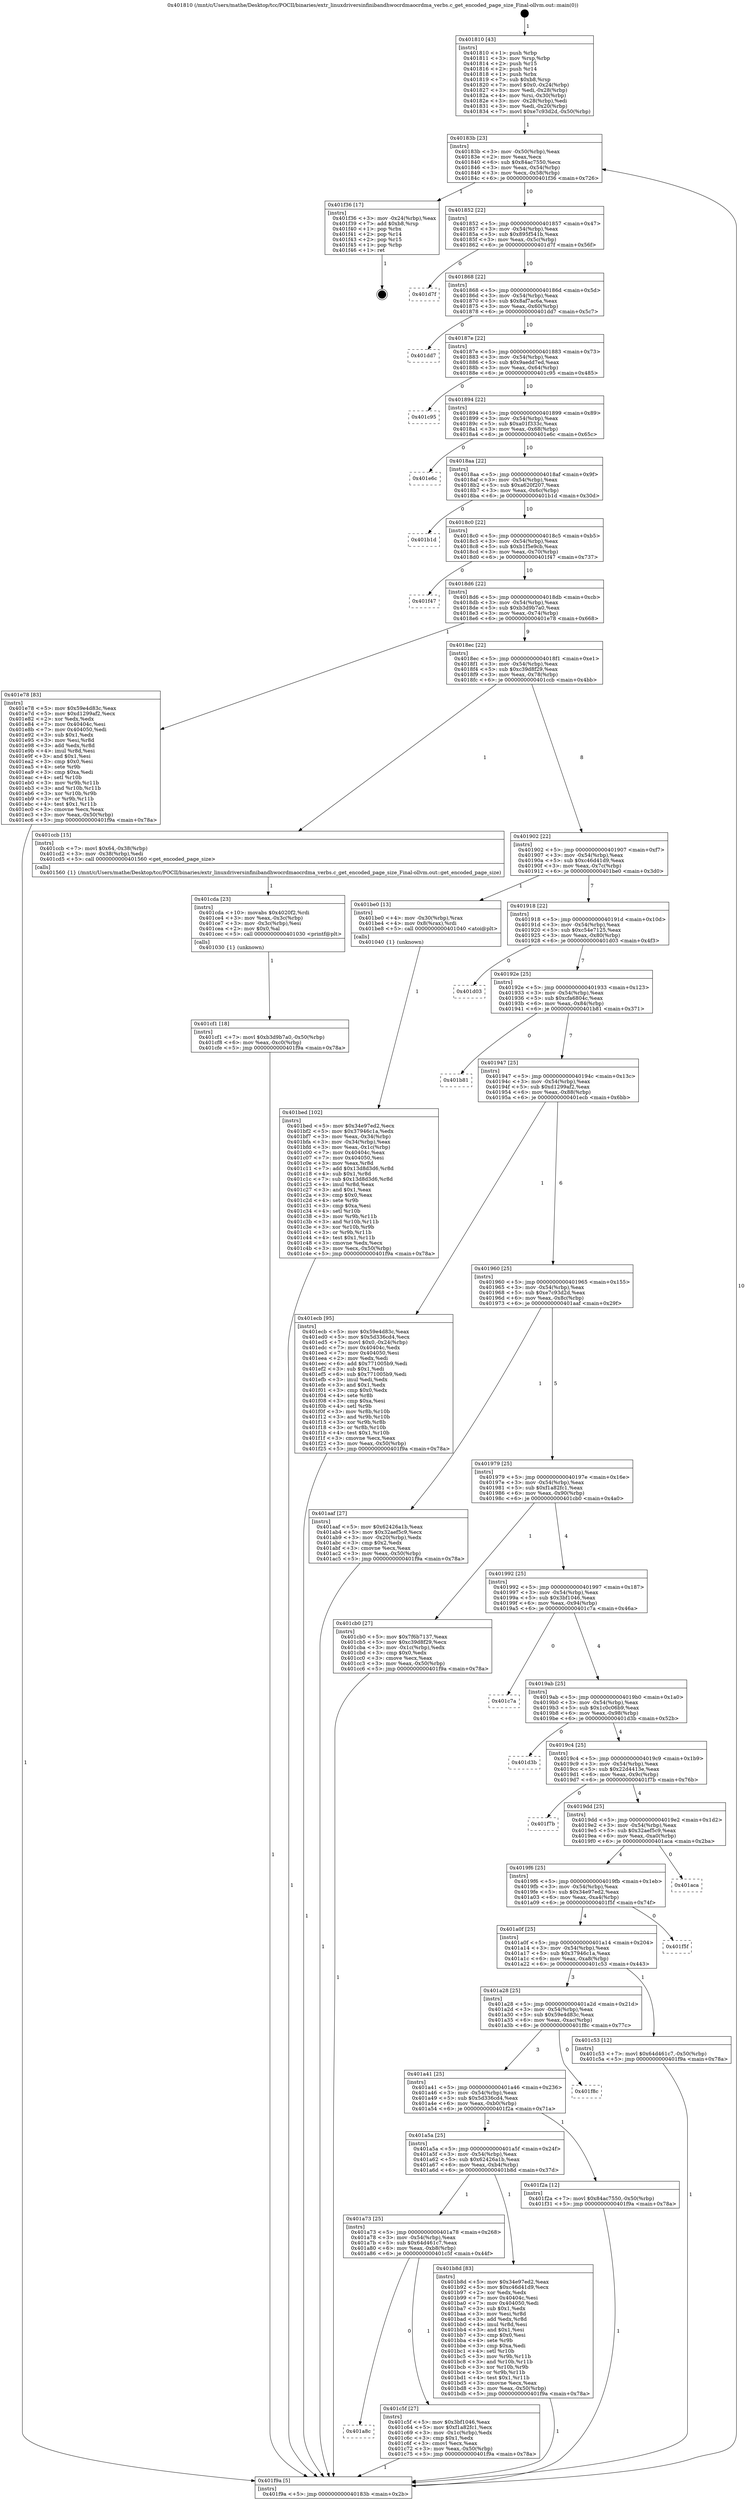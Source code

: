 digraph "0x401810" {
  label = "0x401810 (/mnt/c/Users/mathe/Desktop/tcc/POCII/binaries/extr_linuxdriversinfinibandhwocrdmaocrdma_verbs.c_get_encoded_page_size_Final-ollvm.out::main(0))"
  labelloc = "t"
  node[shape=record]

  Entry [label="",width=0.3,height=0.3,shape=circle,fillcolor=black,style=filled]
  "0x40183b" [label="{
     0x40183b [23]\l
     | [instrs]\l
     &nbsp;&nbsp;0x40183b \<+3\>: mov -0x50(%rbp),%eax\l
     &nbsp;&nbsp;0x40183e \<+2\>: mov %eax,%ecx\l
     &nbsp;&nbsp;0x401840 \<+6\>: sub $0x84ac7550,%ecx\l
     &nbsp;&nbsp;0x401846 \<+3\>: mov %eax,-0x54(%rbp)\l
     &nbsp;&nbsp;0x401849 \<+3\>: mov %ecx,-0x58(%rbp)\l
     &nbsp;&nbsp;0x40184c \<+6\>: je 0000000000401f36 \<main+0x726\>\l
  }"]
  "0x401f36" [label="{
     0x401f36 [17]\l
     | [instrs]\l
     &nbsp;&nbsp;0x401f36 \<+3\>: mov -0x24(%rbp),%eax\l
     &nbsp;&nbsp;0x401f39 \<+7\>: add $0xb8,%rsp\l
     &nbsp;&nbsp;0x401f40 \<+1\>: pop %rbx\l
     &nbsp;&nbsp;0x401f41 \<+2\>: pop %r14\l
     &nbsp;&nbsp;0x401f43 \<+2\>: pop %r15\l
     &nbsp;&nbsp;0x401f45 \<+1\>: pop %rbp\l
     &nbsp;&nbsp;0x401f46 \<+1\>: ret\l
  }"]
  "0x401852" [label="{
     0x401852 [22]\l
     | [instrs]\l
     &nbsp;&nbsp;0x401852 \<+5\>: jmp 0000000000401857 \<main+0x47\>\l
     &nbsp;&nbsp;0x401857 \<+3\>: mov -0x54(%rbp),%eax\l
     &nbsp;&nbsp;0x40185a \<+5\>: sub $0x895f541b,%eax\l
     &nbsp;&nbsp;0x40185f \<+3\>: mov %eax,-0x5c(%rbp)\l
     &nbsp;&nbsp;0x401862 \<+6\>: je 0000000000401d7f \<main+0x56f\>\l
  }"]
  Exit [label="",width=0.3,height=0.3,shape=circle,fillcolor=black,style=filled,peripheries=2]
  "0x401d7f" [label="{
     0x401d7f\l
  }", style=dashed]
  "0x401868" [label="{
     0x401868 [22]\l
     | [instrs]\l
     &nbsp;&nbsp;0x401868 \<+5\>: jmp 000000000040186d \<main+0x5d\>\l
     &nbsp;&nbsp;0x40186d \<+3\>: mov -0x54(%rbp),%eax\l
     &nbsp;&nbsp;0x401870 \<+5\>: sub $0x8af7ac6a,%eax\l
     &nbsp;&nbsp;0x401875 \<+3\>: mov %eax,-0x60(%rbp)\l
     &nbsp;&nbsp;0x401878 \<+6\>: je 0000000000401dd7 \<main+0x5c7\>\l
  }"]
  "0x401cf1" [label="{
     0x401cf1 [18]\l
     | [instrs]\l
     &nbsp;&nbsp;0x401cf1 \<+7\>: movl $0xb3d9b7a0,-0x50(%rbp)\l
     &nbsp;&nbsp;0x401cf8 \<+6\>: mov %eax,-0xc0(%rbp)\l
     &nbsp;&nbsp;0x401cfe \<+5\>: jmp 0000000000401f9a \<main+0x78a\>\l
  }"]
  "0x401dd7" [label="{
     0x401dd7\l
  }", style=dashed]
  "0x40187e" [label="{
     0x40187e [22]\l
     | [instrs]\l
     &nbsp;&nbsp;0x40187e \<+5\>: jmp 0000000000401883 \<main+0x73\>\l
     &nbsp;&nbsp;0x401883 \<+3\>: mov -0x54(%rbp),%eax\l
     &nbsp;&nbsp;0x401886 \<+5\>: sub $0x9aedd7ed,%eax\l
     &nbsp;&nbsp;0x40188b \<+3\>: mov %eax,-0x64(%rbp)\l
     &nbsp;&nbsp;0x40188e \<+6\>: je 0000000000401c95 \<main+0x485\>\l
  }"]
  "0x401cda" [label="{
     0x401cda [23]\l
     | [instrs]\l
     &nbsp;&nbsp;0x401cda \<+10\>: movabs $0x4020f2,%rdi\l
     &nbsp;&nbsp;0x401ce4 \<+3\>: mov %eax,-0x3c(%rbp)\l
     &nbsp;&nbsp;0x401ce7 \<+3\>: mov -0x3c(%rbp),%esi\l
     &nbsp;&nbsp;0x401cea \<+2\>: mov $0x0,%al\l
     &nbsp;&nbsp;0x401cec \<+5\>: call 0000000000401030 \<printf@plt\>\l
     | [calls]\l
     &nbsp;&nbsp;0x401030 \{1\} (unknown)\l
  }"]
  "0x401c95" [label="{
     0x401c95\l
  }", style=dashed]
  "0x401894" [label="{
     0x401894 [22]\l
     | [instrs]\l
     &nbsp;&nbsp;0x401894 \<+5\>: jmp 0000000000401899 \<main+0x89\>\l
     &nbsp;&nbsp;0x401899 \<+3\>: mov -0x54(%rbp),%eax\l
     &nbsp;&nbsp;0x40189c \<+5\>: sub $0xa01f333c,%eax\l
     &nbsp;&nbsp;0x4018a1 \<+3\>: mov %eax,-0x68(%rbp)\l
     &nbsp;&nbsp;0x4018a4 \<+6\>: je 0000000000401e6c \<main+0x65c\>\l
  }"]
  "0x401a8c" [label="{
     0x401a8c\l
  }", style=dashed]
  "0x401e6c" [label="{
     0x401e6c\l
  }", style=dashed]
  "0x4018aa" [label="{
     0x4018aa [22]\l
     | [instrs]\l
     &nbsp;&nbsp;0x4018aa \<+5\>: jmp 00000000004018af \<main+0x9f\>\l
     &nbsp;&nbsp;0x4018af \<+3\>: mov -0x54(%rbp),%eax\l
     &nbsp;&nbsp;0x4018b2 \<+5\>: sub $0xa620f207,%eax\l
     &nbsp;&nbsp;0x4018b7 \<+3\>: mov %eax,-0x6c(%rbp)\l
     &nbsp;&nbsp;0x4018ba \<+6\>: je 0000000000401b1d \<main+0x30d\>\l
  }"]
  "0x401c5f" [label="{
     0x401c5f [27]\l
     | [instrs]\l
     &nbsp;&nbsp;0x401c5f \<+5\>: mov $0x3bf1046,%eax\l
     &nbsp;&nbsp;0x401c64 \<+5\>: mov $0xf1a82fc1,%ecx\l
     &nbsp;&nbsp;0x401c69 \<+3\>: mov -0x1c(%rbp),%edx\l
     &nbsp;&nbsp;0x401c6c \<+3\>: cmp $0x1,%edx\l
     &nbsp;&nbsp;0x401c6f \<+3\>: cmovl %ecx,%eax\l
     &nbsp;&nbsp;0x401c72 \<+3\>: mov %eax,-0x50(%rbp)\l
     &nbsp;&nbsp;0x401c75 \<+5\>: jmp 0000000000401f9a \<main+0x78a\>\l
  }"]
  "0x401b1d" [label="{
     0x401b1d\l
  }", style=dashed]
  "0x4018c0" [label="{
     0x4018c0 [22]\l
     | [instrs]\l
     &nbsp;&nbsp;0x4018c0 \<+5\>: jmp 00000000004018c5 \<main+0xb5\>\l
     &nbsp;&nbsp;0x4018c5 \<+3\>: mov -0x54(%rbp),%eax\l
     &nbsp;&nbsp;0x4018c8 \<+5\>: sub $0xb1f5e9cb,%eax\l
     &nbsp;&nbsp;0x4018cd \<+3\>: mov %eax,-0x70(%rbp)\l
     &nbsp;&nbsp;0x4018d0 \<+6\>: je 0000000000401f47 \<main+0x737\>\l
  }"]
  "0x401bed" [label="{
     0x401bed [102]\l
     | [instrs]\l
     &nbsp;&nbsp;0x401bed \<+5\>: mov $0x34e97ed2,%ecx\l
     &nbsp;&nbsp;0x401bf2 \<+5\>: mov $0x37946c1a,%edx\l
     &nbsp;&nbsp;0x401bf7 \<+3\>: mov %eax,-0x34(%rbp)\l
     &nbsp;&nbsp;0x401bfa \<+3\>: mov -0x34(%rbp),%eax\l
     &nbsp;&nbsp;0x401bfd \<+3\>: mov %eax,-0x1c(%rbp)\l
     &nbsp;&nbsp;0x401c00 \<+7\>: mov 0x40404c,%eax\l
     &nbsp;&nbsp;0x401c07 \<+7\>: mov 0x404050,%esi\l
     &nbsp;&nbsp;0x401c0e \<+3\>: mov %eax,%r8d\l
     &nbsp;&nbsp;0x401c11 \<+7\>: add $0x13d8d3d6,%r8d\l
     &nbsp;&nbsp;0x401c18 \<+4\>: sub $0x1,%r8d\l
     &nbsp;&nbsp;0x401c1c \<+7\>: sub $0x13d8d3d6,%r8d\l
     &nbsp;&nbsp;0x401c23 \<+4\>: imul %r8d,%eax\l
     &nbsp;&nbsp;0x401c27 \<+3\>: and $0x1,%eax\l
     &nbsp;&nbsp;0x401c2a \<+3\>: cmp $0x0,%eax\l
     &nbsp;&nbsp;0x401c2d \<+4\>: sete %r9b\l
     &nbsp;&nbsp;0x401c31 \<+3\>: cmp $0xa,%esi\l
     &nbsp;&nbsp;0x401c34 \<+4\>: setl %r10b\l
     &nbsp;&nbsp;0x401c38 \<+3\>: mov %r9b,%r11b\l
     &nbsp;&nbsp;0x401c3b \<+3\>: and %r10b,%r11b\l
     &nbsp;&nbsp;0x401c3e \<+3\>: xor %r10b,%r9b\l
     &nbsp;&nbsp;0x401c41 \<+3\>: or %r9b,%r11b\l
     &nbsp;&nbsp;0x401c44 \<+4\>: test $0x1,%r11b\l
     &nbsp;&nbsp;0x401c48 \<+3\>: cmovne %edx,%ecx\l
     &nbsp;&nbsp;0x401c4b \<+3\>: mov %ecx,-0x50(%rbp)\l
     &nbsp;&nbsp;0x401c4e \<+5\>: jmp 0000000000401f9a \<main+0x78a\>\l
  }"]
  "0x401f47" [label="{
     0x401f47\l
  }", style=dashed]
  "0x4018d6" [label="{
     0x4018d6 [22]\l
     | [instrs]\l
     &nbsp;&nbsp;0x4018d6 \<+5\>: jmp 00000000004018db \<main+0xcb\>\l
     &nbsp;&nbsp;0x4018db \<+3\>: mov -0x54(%rbp),%eax\l
     &nbsp;&nbsp;0x4018de \<+5\>: sub $0xb3d9b7a0,%eax\l
     &nbsp;&nbsp;0x4018e3 \<+3\>: mov %eax,-0x74(%rbp)\l
     &nbsp;&nbsp;0x4018e6 \<+6\>: je 0000000000401e78 \<main+0x668\>\l
  }"]
  "0x401a73" [label="{
     0x401a73 [25]\l
     | [instrs]\l
     &nbsp;&nbsp;0x401a73 \<+5\>: jmp 0000000000401a78 \<main+0x268\>\l
     &nbsp;&nbsp;0x401a78 \<+3\>: mov -0x54(%rbp),%eax\l
     &nbsp;&nbsp;0x401a7b \<+5\>: sub $0x64d461c7,%eax\l
     &nbsp;&nbsp;0x401a80 \<+6\>: mov %eax,-0xb8(%rbp)\l
     &nbsp;&nbsp;0x401a86 \<+6\>: je 0000000000401c5f \<main+0x44f\>\l
  }"]
  "0x401e78" [label="{
     0x401e78 [83]\l
     | [instrs]\l
     &nbsp;&nbsp;0x401e78 \<+5\>: mov $0x59e4d83c,%eax\l
     &nbsp;&nbsp;0x401e7d \<+5\>: mov $0xd1299af2,%ecx\l
     &nbsp;&nbsp;0x401e82 \<+2\>: xor %edx,%edx\l
     &nbsp;&nbsp;0x401e84 \<+7\>: mov 0x40404c,%esi\l
     &nbsp;&nbsp;0x401e8b \<+7\>: mov 0x404050,%edi\l
     &nbsp;&nbsp;0x401e92 \<+3\>: sub $0x1,%edx\l
     &nbsp;&nbsp;0x401e95 \<+3\>: mov %esi,%r8d\l
     &nbsp;&nbsp;0x401e98 \<+3\>: add %edx,%r8d\l
     &nbsp;&nbsp;0x401e9b \<+4\>: imul %r8d,%esi\l
     &nbsp;&nbsp;0x401e9f \<+3\>: and $0x1,%esi\l
     &nbsp;&nbsp;0x401ea2 \<+3\>: cmp $0x0,%esi\l
     &nbsp;&nbsp;0x401ea5 \<+4\>: sete %r9b\l
     &nbsp;&nbsp;0x401ea9 \<+3\>: cmp $0xa,%edi\l
     &nbsp;&nbsp;0x401eac \<+4\>: setl %r10b\l
     &nbsp;&nbsp;0x401eb0 \<+3\>: mov %r9b,%r11b\l
     &nbsp;&nbsp;0x401eb3 \<+3\>: and %r10b,%r11b\l
     &nbsp;&nbsp;0x401eb6 \<+3\>: xor %r10b,%r9b\l
     &nbsp;&nbsp;0x401eb9 \<+3\>: or %r9b,%r11b\l
     &nbsp;&nbsp;0x401ebc \<+4\>: test $0x1,%r11b\l
     &nbsp;&nbsp;0x401ec0 \<+3\>: cmovne %ecx,%eax\l
     &nbsp;&nbsp;0x401ec3 \<+3\>: mov %eax,-0x50(%rbp)\l
     &nbsp;&nbsp;0x401ec6 \<+5\>: jmp 0000000000401f9a \<main+0x78a\>\l
  }"]
  "0x4018ec" [label="{
     0x4018ec [22]\l
     | [instrs]\l
     &nbsp;&nbsp;0x4018ec \<+5\>: jmp 00000000004018f1 \<main+0xe1\>\l
     &nbsp;&nbsp;0x4018f1 \<+3\>: mov -0x54(%rbp),%eax\l
     &nbsp;&nbsp;0x4018f4 \<+5\>: sub $0xc39d8f29,%eax\l
     &nbsp;&nbsp;0x4018f9 \<+3\>: mov %eax,-0x78(%rbp)\l
     &nbsp;&nbsp;0x4018fc \<+6\>: je 0000000000401ccb \<main+0x4bb\>\l
  }"]
  "0x401b8d" [label="{
     0x401b8d [83]\l
     | [instrs]\l
     &nbsp;&nbsp;0x401b8d \<+5\>: mov $0x34e97ed2,%eax\l
     &nbsp;&nbsp;0x401b92 \<+5\>: mov $0xc46d41d9,%ecx\l
     &nbsp;&nbsp;0x401b97 \<+2\>: xor %edx,%edx\l
     &nbsp;&nbsp;0x401b99 \<+7\>: mov 0x40404c,%esi\l
     &nbsp;&nbsp;0x401ba0 \<+7\>: mov 0x404050,%edi\l
     &nbsp;&nbsp;0x401ba7 \<+3\>: sub $0x1,%edx\l
     &nbsp;&nbsp;0x401baa \<+3\>: mov %esi,%r8d\l
     &nbsp;&nbsp;0x401bad \<+3\>: add %edx,%r8d\l
     &nbsp;&nbsp;0x401bb0 \<+4\>: imul %r8d,%esi\l
     &nbsp;&nbsp;0x401bb4 \<+3\>: and $0x1,%esi\l
     &nbsp;&nbsp;0x401bb7 \<+3\>: cmp $0x0,%esi\l
     &nbsp;&nbsp;0x401bba \<+4\>: sete %r9b\l
     &nbsp;&nbsp;0x401bbe \<+3\>: cmp $0xa,%edi\l
     &nbsp;&nbsp;0x401bc1 \<+4\>: setl %r10b\l
     &nbsp;&nbsp;0x401bc5 \<+3\>: mov %r9b,%r11b\l
     &nbsp;&nbsp;0x401bc8 \<+3\>: and %r10b,%r11b\l
     &nbsp;&nbsp;0x401bcb \<+3\>: xor %r10b,%r9b\l
     &nbsp;&nbsp;0x401bce \<+3\>: or %r9b,%r11b\l
     &nbsp;&nbsp;0x401bd1 \<+4\>: test $0x1,%r11b\l
     &nbsp;&nbsp;0x401bd5 \<+3\>: cmovne %ecx,%eax\l
     &nbsp;&nbsp;0x401bd8 \<+3\>: mov %eax,-0x50(%rbp)\l
     &nbsp;&nbsp;0x401bdb \<+5\>: jmp 0000000000401f9a \<main+0x78a\>\l
  }"]
  "0x401ccb" [label="{
     0x401ccb [15]\l
     | [instrs]\l
     &nbsp;&nbsp;0x401ccb \<+7\>: movl $0x64,-0x38(%rbp)\l
     &nbsp;&nbsp;0x401cd2 \<+3\>: mov -0x38(%rbp),%edi\l
     &nbsp;&nbsp;0x401cd5 \<+5\>: call 0000000000401560 \<get_encoded_page_size\>\l
     | [calls]\l
     &nbsp;&nbsp;0x401560 \{1\} (/mnt/c/Users/mathe/Desktop/tcc/POCII/binaries/extr_linuxdriversinfinibandhwocrdmaocrdma_verbs.c_get_encoded_page_size_Final-ollvm.out::get_encoded_page_size)\l
  }"]
  "0x401902" [label="{
     0x401902 [22]\l
     | [instrs]\l
     &nbsp;&nbsp;0x401902 \<+5\>: jmp 0000000000401907 \<main+0xf7\>\l
     &nbsp;&nbsp;0x401907 \<+3\>: mov -0x54(%rbp),%eax\l
     &nbsp;&nbsp;0x40190a \<+5\>: sub $0xc46d41d9,%eax\l
     &nbsp;&nbsp;0x40190f \<+3\>: mov %eax,-0x7c(%rbp)\l
     &nbsp;&nbsp;0x401912 \<+6\>: je 0000000000401be0 \<main+0x3d0\>\l
  }"]
  "0x401a5a" [label="{
     0x401a5a [25]\l
     | [instrs]\l
     &nbsp;&nbsp;0x401a5a \<+5\>: jmp 0000000000401a5f \<main+0x24f\>\l
     &nbsp;&nbsp;0x401a5f \<+3\>: mov -0x54(%rbp),%eax\l
     &nbsp;&nbsp;0x401a62 \<+5\>: sub $0x62426a1b,%eax\l
     &nbsp;&nbsp;0x401a67 \<+6\>: mov %eax,-0xb4(%rbp)\l
     &nbsp;&nbsp;0x401a6d \<+6\>: je 0000000000401b8d \<main+0x37d\>\l
  }"]
  "0x401be0" [label="{
     0x401be0 [13]\l
     | [instrs]\l
     &nbsp;&nbsp;0x401be0 \<+4\>: mov -0x30(%rbp),%rax\l
     &nbsp;&nbsp;0x401be4 \<+4\>: mov 0x8(%rax),%rdi\l
     &nbsp;&nbsp;0x401be8 \<+5\>: call 0000000000401040 \<atoi@plt\>\l
     | [calls]\l
     &nbsp;&nbsp;0x401040 \{1\} (unknown)\l
  }"]
  "0x401918" [label="{
     0x401918 [22]\l
     | [instrs]\l
     &nbsp;&nbsp;0x401918 \<+5\>: jmp 000000000040191d \<main+0x10d\>\l
     &nbsp;&nbsp;0x40191d \<+3\>: mov -0x54(%rbp),%eax\l
     &nbsp;&nbsp;0x401920 \<+5\>: sub $0xc54e7125,%eax\l
     &nbsp;&nbsp;0x401925 \<+3\>: mov %eax,-0x80(%rbp)\l
     &nbsp;&nbsp;0x401928 \<+6\>: je 0000000000401d03 \<main+0x4f3\>\l
  }"]
  "0x401f2a" [label="{
     0x401f2a [12]\l
     | [instrs]\l
     &nbsp;&nbsp;0x401f2a \<+7\>: movl $0x84ac7550,-0x50(%rbp)\l
     &nbsp;&nbsp;0x401f31 \<+5\>: jmp 0000000000401f9a \<main+0x78a\>\l
  }"]
  "0x401d03" [label="{
     0x401d03\l
  }", style=dashed]
  "0x40192e" [label="{
     0x40192e [25]\l
     | [instrs]\l
     &nbsp;&nbsp;0x40192e \<+5\>: jmp 0000000000401933 \<main+0x123\>\l
     &nbsp;&nbsp;0x401933 \<+3\>: mov -0x54(%rbp),%eax\l
     &nbsp;&nbsp;0x401936 \<+5\>: sub $0xcfa6804c,%eax\l
     &nbsp;&nbsp;0x40193b \<+6\>: mov %eax,-0x84(%rbp)\l
     &nbsp;&nbsp;0x401941 \<+6\>: je 0000000000401b81 \<main+0x371\>\l
  }"]
  "0x401a41" [label="{
     0x401a41 [25]\l
     | [instrs]\l
     &nbsp;&nbsp;0x401a41 \<+5\>: jmp 0000000000401a46 \<main+0x236\>\l
     &nbsp;&nbsp;0x401a46 \<+3\>: mov -0x54(%rbp),%eax\l
     &nbsp;&nbsp;0x401a49 \<+5\>: sub $0x5d336cd4,%eax\l
     &nbsp;&nbsp;0x401a4e \<+6\>: mov %eax,-0xb0(%rbp)\l
     &nbsp;&nbsp;0x401a54 \<+6\>: je 0000000000401f2a \<main+0x71a\>\l
  }"]
  "0x401b81" [label="{
     0x401b81\l
  }", style=dashed]
  "0x401947" [label="{
     0x401947 [25]\l
     | [instrs]\l
     &nbsp;&nbsp;0x401947 \<+5\>: jmp 000000000040194c \<main+0x13c\>\l
     &nbsp;&nbsp;0x40194c \<+3\>: mov -0x54(%rbp),%eax\l
     &nbsp;&nbsp;0x40194f \<+5\>: sub $0xd1299af2,%eax\l
     &nbsp;&nbsp;0x401954 \<+6\>: mov %eax,-0x88(%rbp)\l
     &nbsp;&nbsp;0x40195a \<+6\>: je 0000000000401ecb \<main+0x6bb\>\l
  }"]
  "0x401f8c" [label="{
     0x401f8c\l
  }", style=dashed]
  "0x401ecb" [label="{
     0x401ecb [95]\l
     | [instrs]\l
     &nbsp;&nbsp;0x401ecb \<+5\>: mov $0x59e4d83c,%eax\l
     &nbsp;&nbsp;0x401ed0 \<+5\>: mov $0x5d336cd4,%ecx\l
     &nbsp;&nbsp;0x401ed5 \<+7\>: movl $0x0,-0x24(%rbp)\l
     &nbsp;&nbsp;0x401edc \<+7\>: mov 0x40404c,%edx\l
     &nbsp;&nbsp;0x401ee3 \<+7\>: mov 0x404050,%esi\l
     &nbsp;&nbsp;0x401eea \<+2\>: mov %edx,%edi\l
     &nbsp;&nbsp;0x401eec \<+6\>: add $0x771005b9,%edi\l
     &nbsp;&nbsp;0x401ef2 \<+3\>: sub $0x1,%edi\l
     &nbsp;&nbsp;0x401ef5 \<+6\>: sub $0x771005b9,%edi\l
     &nbsp;&nbsp;0x401efb \<+3\>: imul %edi,%edx\l
     &nbsp;&nbsp;0x401efe \<+3\>: and $0x1,%edx\l
     &nbsp;&nbsp;0x401f01 \<+3\>: cmp $0x0,%edx\l
     &nbsp;&nbsp;0x401f04 \<+4\>: sete %r8b\l
     &nbsp;&nbsp;0x401f08 \<+3\>: cmp $0xa,%esi\l
     &nbsp;&nbsp;0x401f0b \<+4\>: setl %r9b\l
     &nbsp;&nbsp;0x401f0f \<+3\>: mov %r8b,%r10b\l
     &nbsp;&nbsp;0x401f12 \<+3\>: and %r9b,%r10b\l
     &nbsp;&nbsp;0x401f15 \<+3\>: xor %r9b,%r8b\l
     &nbsp;&nbsp;0x401f18 \<+3\>: or %r8b,%r10b\l
     &nbsp;&nbsp;0x401f1b \<+4\>: test $0x1,%r10b\l
     &nbsp;&nbsp;0x401f1f \<+3\>: cmovne %ecx,%eax\l
     &nbsp;&nbsp;0x401f22 \<+3\>: mov %eax,-0x50(%rbp)\l
     &nbsp;&nbsp;0x401f25 \<+5\>: jmp 0000000000401f9a \<main+0x78a\>\l
  }"]
  "0x401960" [label="{
     0x401960 [25]\l
     | [instrs]\l
     &nbsp;&nbsp;0x401960 \<+5\>: jmp 0000000000401965 \<main+0x155\>\l
     &nbsp;&nbsp;0x401965 \<+3\>: mov -0x54(%rbp),%eax\l
     &nbsp;&nbsp;0x401968 \<+5\>: sub $0xe7c93d2d,%eax\l
     &nbsp;&nbsp;0x40196d \<+6\>: mov %eax,-0x8c(%rbp)\l
     &nbsp;&nbsp;0x401973 \<+6\>: je 0000000000401aaf \<main+0x29f\>\l
  }"]
  "0x401a28" [label="{
     0x401a28 [25]\l
     | [instrs]\l
     &nbsp;&nbsp;0x401a28 \<+5\>: jmp 0000000000401a2d \<main+0x21d\>\l
     &nbsp;&nbsp;0x401a2d \<+3\>: mov -0x54(%rbp),%eax\l
     &nbsp;&nbsp;0x401a30 \<+5\>: sub $0x59e4d83c,%eax\l
     &nbsp;&nbsp;0x401a35 \<+6\>: mov %eax,-0xac(%rbp)\l
     &nbsp;&nbsp;0x401a3b \<+6\>: je 0000000000401f8c \<main+0x77c\>\l
  }"]
  "0x401aaf" [label="{
     0x401aaf [27]\l
     | [instrs]\l
     &nbsp;&nbsp;0x401aaf \<+5\>: mov $0x62426a1b,%eax\l
     &nbsp;&nbsp;0x401ab4 \<+5\>: mov $0x32aef5c9,%ecx\l
     &nbsp;&nbsp;0x401ab9 \<+3\>: mov -0x20(%rbp),%edx\l
     &nbsp;&nbsp;0x401abc \<+3\>: cmp $0x2,%edx\l
     &nbsp;&nbsp;0x401abf \<+3\>: cmovne %ecx,%eax\l
     &nbsp;&nbsp;0x401ac2 \<+3\>: mov %eax,-0x50(%rbp)\l
     &nbsp;&nbsp;0x401ac5 \<+5\>: jmp 0000000000401f9a \<main+0x78a\>\l
  }"]
  "0x401979" [label="{
     0x401979 [25]\l
     | [instrs]\l
     &nbsp;&nbsp;0x401979 \<+5\>: jmp 000000000040197e \<main+0x16e\>\l
     &nbsp;&nbsp;0x40197e \<+3\>: mov -0x54(%rbp),%eax\l
     &nbsp;&nbsp;0x401981 \<+5\>: sub $0xf1a82fc1,%eax\l
     &nbsp;&nbsp;0x401986 \<+6\>: mov %eax,-0x90(%rbp)\l
     &nbsp;&nbsp;0x40198c \<+6\>: je 0000000000401cb0 \<main+0x4a0\>\l
  }"]
  "0x401f9a" [label="{
     0x401f9a [5]\l
     | [instrs]\l
     &nbsp;&nbsp;0x401f9a \<+5\>: jmp 000000000040183b \<main+0x2b\>\l
  }"]
  "0x401810" [label="{
     0x401810 [43]\l
     | [instrs]\l
     &nbsp;&nbsp;0x401810 \<+1\>: push %rbp\l
     &nbsp;&nbsp;0x401811 \<+3\>: mov %rsp,%rbp\l
     &nbsp;&nbsp;0x401814 \<+2\>: push %r15\l
     &nbsp;&nbsp;0x401816 \<+2\>: push %r14\l
     &nbsp;&nbsp;0x401818 \<+1\>: push %rbx\l
     &nbsp;&nbsp;0x401819 \<+7\>: sub $0xb8,%rsp\l
     &nbsp;&nbsp;0x401820 \<+7\>: movl $0x0,-0x24(%rbp)\l
     &nbsp;&nbsp;0x401827 \<+3\>: mov %edi,-0x28(%rbp)\l
     &nbsp;&nbsp;0x40182a \<+4\>: mov %rsi,-0x30(%rbp)\l
     &nbsp;&nbsp;0x40182e \<+3\>: mov -0x28(%rbp),%edi\l
     &nbsp;&nbsp;0x401831 \<+3\>: mov %edi,-0x20(%rbp)\l
     &nbsp;&nbsp;0x401834 \<+7\>: movl $0xe7c93d2d,-0x50(%rbp)\l
  }"]
  "0x401c53" [label="{
     0x401c53 [12]\l
     | [instrs]\l
     &nbsp;&nbsp;0x401c53 \<+7\>: movl $0x64d461c7,-0x50(%rbp)\l
     &nbsp;&nbsp;0x401c5a \<+5\>: jmp 0000000000401f9a \<main+0x78a\>\l
  }"]
  "0x401cb0" [label="{
     0x401cb0 [27]\l
     | [instrs]\l
     &nbsp;&nbsp;0x401cb0 \<+5\>: mov $0x7f6b7137,%eax\l
     &nbsp;&nbsp;0x401cb5 \<+5\>: mov $0xc39d8f29,%ecx\l
     &nbsp;&nbsp;0x401cba \<+3\>: mov -0x1c(%rbp),%edx\l
     &nbsp;&nbsp;0x401cbd \<+3\>: cmp $0x0,%edx\l
     &nbsp;&nbsp;0x401cc0 \<+3\>: cmove %ecx,%eax\l
     &nbsp;&nbsp;0x401cc3 \<+3\>: mov %eax,-0x50(%rbp)\l
     &nbsp;&nbsp;0x401cc6 \<+5\>: jmp 0000000000401f9a \<main+0x78a\>\l
  }"]
  "0x401992" [label="{
     0x401992 [25]\l
     | [instrs]\l
     &nbsp;&nbsp;0x401992 \<+5\>: jmp 0000000000401997 \<main+0x187\>\l
     &nbsp;&nbsp;0x401997 \<+3\>: mov -0x54(%rbp),%eax\l
     &nbsp;&nbsp;0x40199a \<+5\>: sub $0x3bf1046,%eax\l
     &nbsp;&nbsp;0x40199f \<+6\>: mov %eax,-0x94(%rbp)\l
     &nbsp;&nbsp;0x4019a5 \<+6\>: je 0000000000401c7a \<main+0x46a\>\l
  }"]
  "0x401a0f" [label="{
     0x401a0f [25]\l
     | [instrs]\l
     &nbsp;&nbsp;0x401a0f \<+5\>: jmp 0000000000401a14 \<main+0x204\>\l
     &nbsp;&nbsp;0x401a14 \<+3\>: mov -0x54(%rbp),%eax\l
     &nbsp;&nbsp;0x401a17 \<+5\>: sub $0x37946c1a,%eax\l
     &nbsp;&nbsp;0x401a1c \<+6\>: mov %eax,-0xa8(%rbp)\l
     &nbsp;&nbsp;0x401a22 \<+6\>: je 0000000000401c53 \<main+0x443\>\l
  }"]
  "0x401c7a" [label="{
     0x401c7a\l
  }", style=dashed]
  "0x4019ab" [label="{
     0x4019ab [25]\l
     | [instrs]\l
     &nbsp;&nbsp;0x4019ab \<+5\>: jmp 00000000004019b0 \<main+0x1a0\>\l
     &nbsp;&nbsp;0x4019b0 \<+3\>: mov -0x54(%rbp),%eax\l
     &nbsp;&nbsp;0x4019b3 \<+5\>: sub $0x1c0c06b9,%eax\l
     &nbsp;&nbsp;0x4019b8 \<+6\>: mov %eax,-0x98(%rbp)\l
     &nbsp;&nbsp;0x4019be \<+6\>: je 0000000000401d3b \<main+0x52b\>\l
  }"]
  "0x401f5f" [label="{
     0x401f5f\l
  }", style=dashed]
  "0x401d3b" [label="{
     0x401d3b\l
  }", style=dashed]
  "0x4019c4" [label="{
     0x4019c4 [25]\l
     | [instrs]\l
     &nbsp;&nbsp;0x4019c4 \<+5\>: jmp 00000000004019c9 \<main+0x1b9\>\l
     &nbsp;&nbsp;0x4019c9 \<+3\>: mov -0x54(%rbp),%eax\l
     &nbsp;&nbsp;0x4019cc \<+5\>: sub $0x22d4413e,%eax\l
     &nbsp;&nbsp;0x4019d1 \<+6\>: mov %eax,-0x9c(%rbp)\l
     &nbsp;&nbsp;0x4019d7 \<+6\>: je 0000000000401f7b \<main+0x76b\>\l
  }"]
  "0x4019f6" [label="{
     0x4019f6 [25]\l
     | [instrs]\l
     &nbsp;&nbsp;0x4019f6 \<+5\>: jmp 00000000004019fb \<main+0x1eb\>\l
     &nbsp;&nbsp;0x4019fb \<+3\>: mov -0x54(%rbp),%eax\l
     &nbsp;&nbsp;0x4019fe \<+5\>: sub $0x34e97ed2,%eax\l
     &nbsp;&nbsp;0x401a03 \<+6\>: mov %eax,-0xa4(%rbp)\l
     &nbsp;&nbsp;0x401a09 \<+6\>: je 0000000000401f5f \<main+0x74f\>\l
  }"]
  "0x401f7b" [label="{
     0x401f7b\l
  }", style=dashed]
  "0x4019dd" [label="{
     0x4019dd [25]\l
     | [instrs]\l
     &nbsp;&nbsp;0x4019dd \<+5\>: jmp 00000000004019e2 \<main+0x1d2\>\l
     &nbsp;&nbsp;0x4019e2 \<+3\>: mov -0x54(%rbp),%eax\l
     &nbsp;&nbsp;0x4019e5 \<+5\>: sub $0x32aef5c9,%eax\l
     &nbsp;&nbsp;0x4019ea \<+6\>: mov %eax,-0xa0(%rbp)\l
     &nbsp;&nbsp;0x4019f0 \<+6\>: je 0000000000401aca \<main+0x2ba\>\l
  }"]
  "0x401aca" [label="{
     0x401aca\l
  }", style=dashed]
  Entry -> "0x401810" [label=" 1"]
  "0x40183b" -> "0x401f36" [label=" 1"]
  "0x40183b" -> "0x401852" [label=" 10"]
  "0x401f36" -> Exit [label=" 1"]
  "0x401852" -> "0x401d7f" [label=" 0"]
  "0x401852" -> "0x401868" [label=" 10"]
  "0x401f2a" -> "0x401f9a" [label=" 1"]
  "0x401868" -> "0x401dd7" [label=" 0"]
  "0x401868" -> "0x40187e" [label=" 10"]
  "0x401ecb" -> "0x401f9a" [label=" 1"]
  "0x40187e" -> "0x401c95" [label=" 0"]
  "0x40187e" -> "0x401894" [label=" 10"]
  "0x401e78" -> "0x401f9a" [label=" 1"]
  "0x401894" -> "0x401e6c" [label=" 0"]
  "0x401894" -> "0x4018aa" [label=" 10"]
  "0x401cf1" -> "0x401f9a" [label=" 1"]
  "0x4018aa" -> "0x401b1d" [label=" 0"]
  "0x4018aa" -> "0x4018c0" [label=" 10"]
  "0x401cda" -> "0x401cf1" [label=" 1"]
  "0x4018c0" -> "0x401f47" [label=" 0"]
  "0x4018c0" -> "0x4018d6" [label=" 10"]
  "0x401cb0" -> "0x401f9a" [label=" 1"]
  "0x4018d6" -> "0x401e78" [label=" 1"]
  "0x4018d6" -> "0x4018ec" [label=" 9"]
  "0x401c5f" -> "0x401f9a" [label=" 1"]
  "0x4018ec" -> "0x401ccb" [label=" 1"]
  "0x4018ec" -> "0x401902" [label=" 8"]
  "0x401a73" -> "0x401a8c" [label=" 0"]
  "0x401902" -> "0x401be0" [label=" 1"]
  "0x401902" -> "0x401918" [label=" 7"]
  "0x401ccb" -> "0x401cda" [label=" 1"]
  "0x401918" -> "0x401d03" [label=" 0"]
  "0x401918" -> "0x40192e" [label=" 7"]
  "0x401c53" -> "0x401f9a" [label=" 1"]
  "0x40192e" -> "0x401b81" [label=" 0"]
  "0x40192e" -> "0x401947" [label=" 7"]
  "0x401be0" -> "0x401bed" [label=" 1"]
  "0x401947" -> "0x401ecb" [label=" 1"]
  "0x401947" -> "0x401960" [label=" 6"]
  "0x401b8d" -> "0x401f9a" [label=" 1"]
  "0x401960" -> "0x401aaf" [label=" 1"]
  "0x401960" -> "0x401979" [label=" 5"]
  "0x401aaf" -> "0x401f9a" [label=" 1"]
  "0x401810" -> "0x40183b" [label=" 1"]
  "0x401f9a" -> "0x40183b" [label=" 10"]
  "0x401a5a" -> "0x401b8d" [label=" 1"]
  "0x401979" -> "0x401cb0" [label=" 1"]
  "0x401979" -> "0x401992" [label=" 4"]
  "0x401a73" -> "0x401c5f" [label=" 1"]
  "0x401992" -> "0x401c7a" [label=" 0"]
  "0x401992" -> "0x4019ab" [label=" 4"]
  "0x401a41" -> "0x401f2a" [label=" 1"]
  "0x4019ab" -> "0x401d3b" [label=" 0"]
  "0x4019ab" -> "0x4019c4" [label=" 4"]
  "0x401bed" -> "0x401f9a" [label=" 1"]
  "0x4019c4" -> "0x401f7b" [label=" 0"]
  "0x4019c4" -> "0x4019dd" [label=" 4"]
  "0x401a28" -> "0x401f8c" [label=" 0"]
  "0x4019dd" -> "0x401aca" [label=" 0"]
  "0x4019dd" -> "0x4019f6" [label=" 4"]
  "0x401a28" -> "0x401a41" [label=" 3"]
  "0x4019f6" -> "0x401f5f" [label=" 0"]
  "0x4019f6" -> "0x401a0f" [label=" 4"]
  "0x401a41" -> "0x401a5a" [label=" 2"]
  "0x401a0f" -> "0x401c53" [label=" 1"]
  "0x401a0f" -> "0x401a28" [label=" 3"]
  "0x401a5a" -> "0x401a73" [label=" 1"]
}

